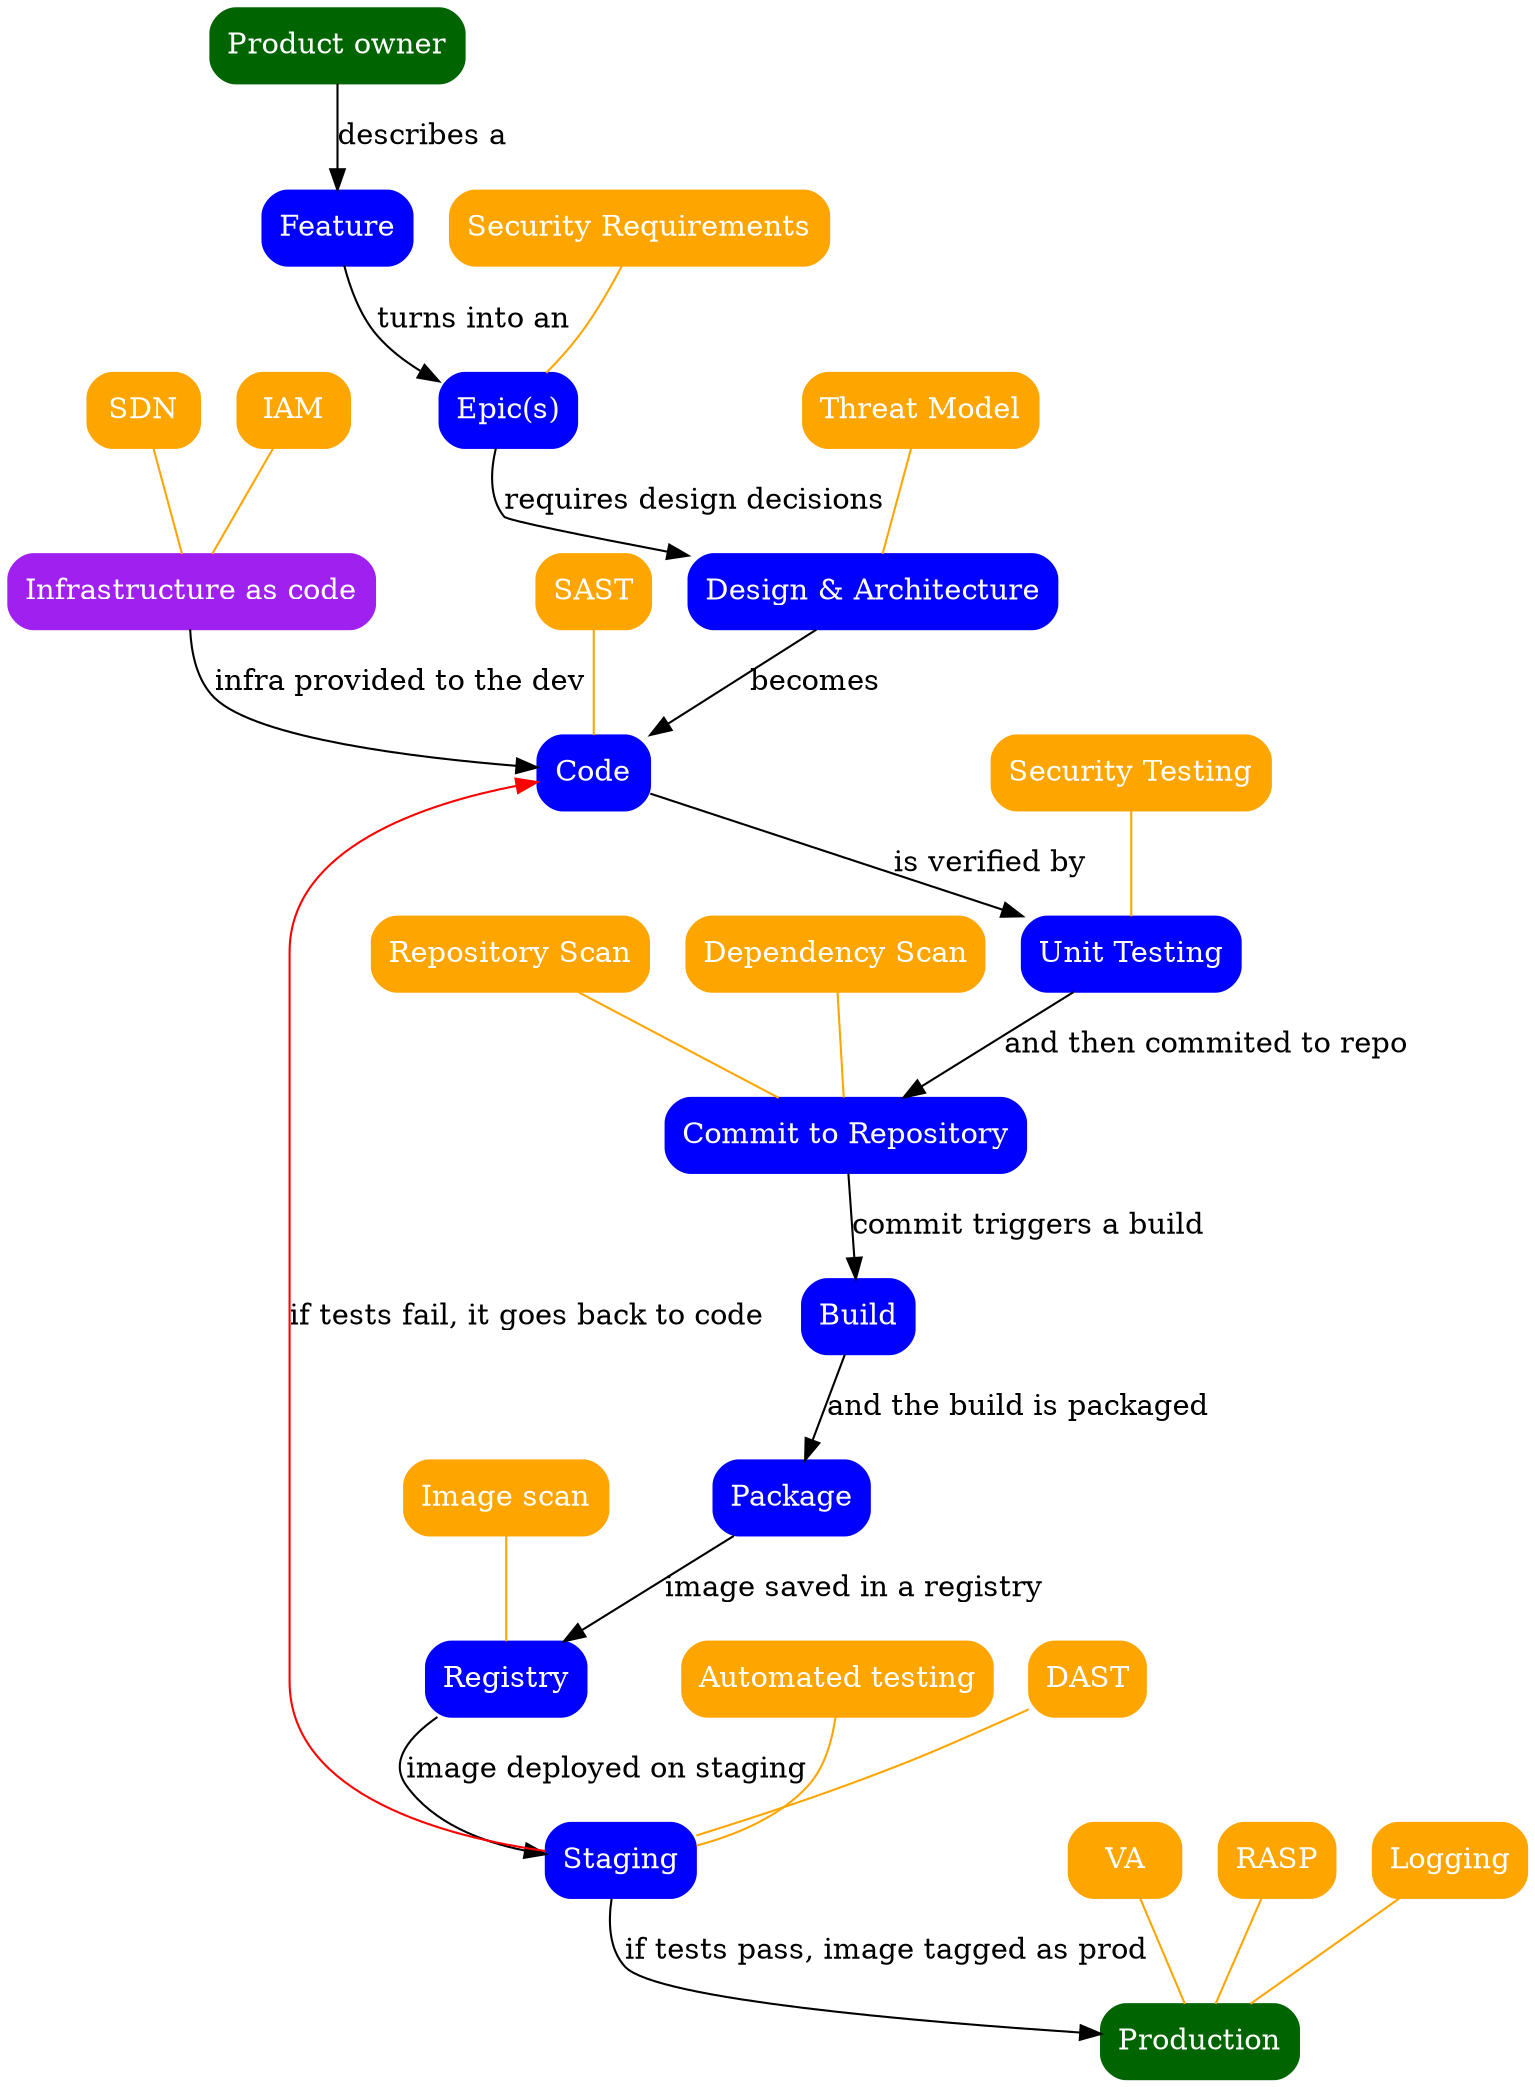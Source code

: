 digraph {
    fontname = "Calibri";
    product_owner[
        shape=box, 
        style="rounded,filled", 
        color=darkgreen, 
        fontcolor=white,
        label="Product owner"];
        
    feature[
        shape=box, 
        style="rounded,filled", 
        color=blue, 
        fontcolor=white,
        label="Feature";
    ]
    epic[
        shape=box, 
        style="rounded,filled", 
        color=blue, 
        fontcolor=white,
        label="Epic(s)";
    ]
    security_requirements[
        shape=Mrecord, 
        style="rounded,filled", 
        color=orange, 
        fontcolor=white,
        label="Security Requirements";
    ]
    design[
        shape=box, 
        style="rounded,filled", 
        color=blue, 
        fontcolor=white,
        label="Design & Architecture";
    ]
    threat_model[
        shape=box, 
        style="rounded,filled", 
        color=orange, 
        fontcolor=white,
        label="Threat Model";
    ]
    code[
        shape=box, 
        style="rounded,filled", 
        color=blue, 
        fontcolor=white,
        label="Code";
    ]
    sast[
        shape=box, 
        style="rounded,filled", 
        color=orange, 
        fontcolor=white,
        label="SAST";
    ]
    infrastructure_as_code[
        shape=box, 
        style="rounded,filled", 
        color=purple, 
        fontcolor=white,
        label="Infrastructure as code";
    ]
    access_management[
        shape=box, 
        style="rounded,filled", 
        color=orange, 
        fontcolor=white,
        label="IAM";
    ]
    network_segregation[
        shape=box, 
        style="rounded,filled", 
        color=orange, 
        fontcolor=white,
        label="SDN";
    ]
    unit_testing[
        shape=box, 
        style="rounded,filled", 
        color=blue, 
        fontcolor=white,
        label="Unit Testing";
    ]
    security_testing[
        shape=box, 
        style="rounded,filled", 
        color=orange, 
        fontcolor=white,
        label="Security Testing";
    ]
    commit[
        shape=box, 
        style="rounded,filled", 
        color=blue, 
        fontcolor=white,
        label="Commit to Repository";
    ]
    repository_check[
        shape=box, 
        style="rounded,filled", 
        color=orange, 
        fontcolor=white,
        label="Repository Scan";
    ]
    build[
        shape=box, 
        style="rounded,filled", 
        color=blue, 
        fontcolor=white,
        label="Build";
    ]
    dependency_check[
        shape=box, 
        style="rounded,filled", 
        color=orange, 
        fontcolor=white,
        label="Dependency Scan";
    ]
    package[
        shape=box, 
        style="rounded,filled", 
        color=blue, 
        fontcolor=white,
        label="Package";
    ]
    registry[
        shape=box, 
        style="rounded,filled", 
        color=blue, 
        fontcolor=white,
        label="Registry";
    ]
    image_scan[
        shape=box, 
        style="rounded,filled", 
        color=orange, 
        fontcolor=white,
        label="Image scan";
    ]
    staging[
        shape=box, 
        style="rounded,filled", 
        color=blue, 
        fontcolor=white,
        label="Staging";
    ]
    automated_tests[
        shape=box, 
        style="rounded,filled", 
        color=orange, 
        fontcolor=white,
        label="Automated testing";
    ]
    dast[
        shape=box, 
        style="rounded,filled", 
        color=orange, 
        fontcolor=white,
        label="DAST";
    ]
    production[
        shape=box, 
        style="rounded,filled", 
        color=darkgreen, 
        fontcolor=white,
        label="Production";
    ]
    vulnerability_scanning[
        shape=box, 
        style="rounded,filled", 
        color=orange, 
        fontcolor=white,
        label="VA";
    ]
    rasp[
        shape=box, 
        style="rounded,filled", 
        color=orange, 
        fontcolor=white,
        label="RASP";
    ]
    logging[
        shape=box, 
        style="rounded,filled", 
        color=orange, 
        fontcolor=white,
        label="Logging";
    ]
    product_owner -> feature [label = "describes a "]
    feature -> epic [label = "turns into an"]
    security_requirements -> epic [color="orange", dir=none]
    epic -> design [label = "requires design decisions"]
    threat_model -> design [color="orange", dir=none]
    design -> code [ label = "becomes" ]
    sast -> code [color="orange", dir=none]
    infrastructure_as_code -> code [label = "infra provided to the dev"]
    access_management -> infrastructure_as_code [color="orange", dir=none]
    network_segregation -> infrastructure_as_code [color="orange", dir=none]
    code -> unit_testing [ label = "is verified by" ]
    security_testing -> unit_testing [ color="orange", dir=none]
    unit_testing -> commit [ label = "and then commited to repo"]
    repository_check -> commit [ color="orange", dir=none]
    commit -> build [ label = "commit triggers a build"]
    dependency_check -> commit [ color="orange", dir=none]
    build -> package [ label = "and the build is packaged" ]
    package -> registry [ label = "image saved in a registry" ]
    image_scan -> registry [ color="orange", dir=none ]
    registry -> staging [ label = "image deployed on staging"]
    automated_tests -> staging [ color="orange", dir=none]
    dast -> staging [ color="orange", dir=none]
    staging -> production [label = "if tests pass, image tagged as prod"]
    staging -> code [label = "if tests fail, it goes back to code", color="red" ]
    vulnerability_scanning -> production [ color="orange", dir=none]
    rasp -> production [ color="orange", dir=none]
    logging -> production [ color="orange", dir=none]
}